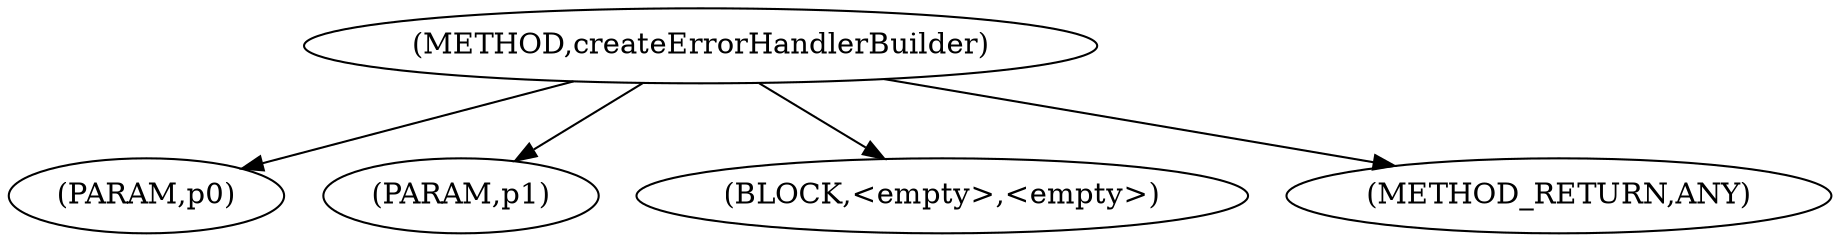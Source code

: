 digraph "createErrorHandlerBuilder" {  
"2391" [label = <(METHOD,createErrorHandlerBuilder)> ]
"2392" [label = <(PARAM,p0)> ]
"2393" [label = <(PARAM,p1)> ]
"2394" [label = <(BLOCK,&lt;empty&gt;,&lt;empty&gt;)> ]
"2395" [label = <(METHOD_RETURN,ANY)> ]
  "2391" -> "2392" 
  "2391" -> "2393" 
  "2391" -> "2394" 
  "2391" -> "2395" 
}
